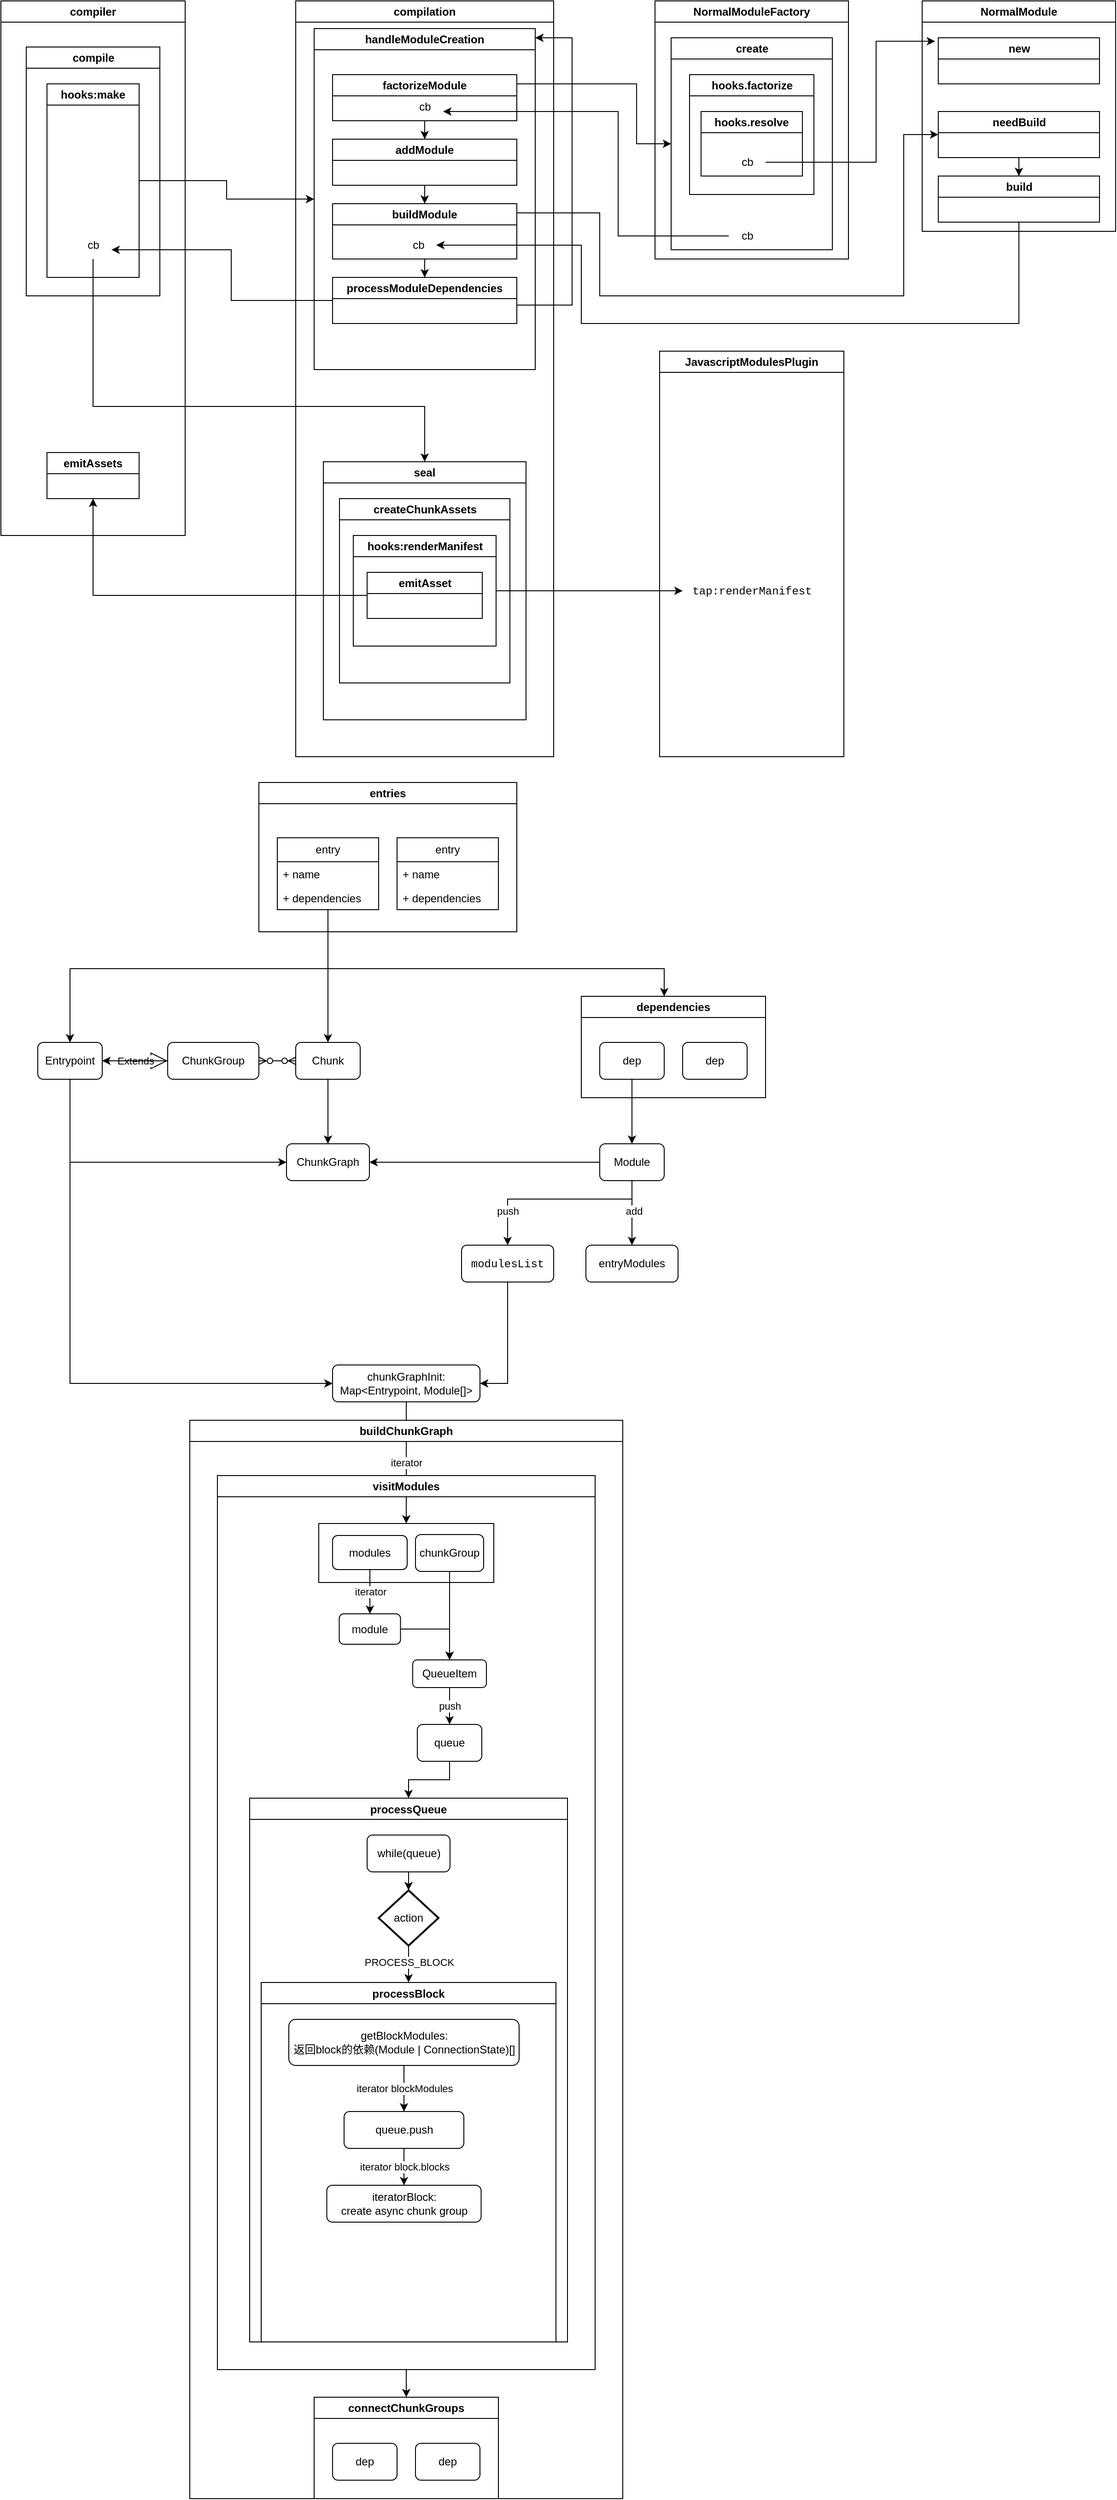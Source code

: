 <mxfile version="22.1.18" type="github">
  <diagram name="第 1 页" id="MVrE7ZpOwZZvy0ujSv35">
    <mxGraphModel dx="859" dy="586" grid="1" gridSize="10" guides="1" tooltips="1" connect="1" arrows="1" fold="1" page="1" pageScale="1" pageWidth="827" pageHeight="1169" math="0" shadow="0">
      <root>
        <mxCell id="0" />
        <mxCell id="1" parent="0" />
        <mxCell id="Hyx3UyOHCQJDbXDzl8Xv-9" value="compilation" style="swimlane;whiteSpace=wrap;html=1;" parent="1" vertex="1">
          <mxGeometry x="360" y="70" width="280" height="820" as="geometry">
            <mxRectangle x="70" y="110" width="110" height="30" as="alternateBounds" />
          </mxGeometry>
        </mxCell>
        <mxCell id="Hyx3UyOHCQJDbXDzl8Xv-68" value="seal" style="swimlane;whiteSpace=wrap;html=1;" parent="Hyx3UyOHCQJDbXDzl8Xv-9" vertex="1">
          <mxGeometry x="30" y="500" width="220" height="280" as="geometry" />
        </mxCell>
        <mxCell id="Hyx3UyOHCQJDbXDzl8Xv-69" value="createChunkAssets" style="swimlane;whiteSpace=wrap;html=1;" parent="Hyx3UyOHCQJDbXDzl8Xv-68" vertex="1">
          <mxGeometry x="17.5" y="40" width="185" height="200" as="geometry" />
        </mxCell>
        <mxCell id="Hyx3UyOHCQJDbXDzl8Xv-71" value="hooks:renderManifest" style="swimlane;whiteSpace=wrap;html=1;" parent="Hyx3UyOHCQJDbXDzl8Xv-69" vertex="1">
          <mxGeometry x="15" y="40" width="155" height="120" as="geometry" />
        </mxCell>
        <mxCell id="Hyx3UyOHCQJDbXDzl8Xv-72" value="emitAsset" style="swimlane;whiteSpace=wrap;html=1;" parent="Hyx3UyOHCQJDbXDzl8Xv-71" vertex="1">
          <mxGeometry x="15" y="40" width="125" height="50" as="geometry" />
        </mxCell>
        <mxCell id="Hyx3UyOHCQJDbXDzl8Xv-123" value="handleModuleCreation" style="swimlane;whiteSpace=wrap;html=1;" parent="Hyx3UyOHCQJDbXDzl8Xv-9" vertex="1">
          <mxGeometry x="20" y="30" width="240" height="370" as="geometry" />
        </mxCell>
        <mxCell id="Hyx3UyOHCQJDbXDzl8Xv-75" value="factorizeModule" style="swimlane;whiteSpace=wrap;html=1;" parent="Hyx3UyOHCQJDbXDzl8Xv-123" vertex="1">
          <mxGeometry x="20" y="50" width="200" height="50" as="geometry" />
        </mxCell>
        <mxCell id="Hyx3UyOHCQJDbXDzl8Xv-113" value="cb" style="text;html=1;align=center;verticalAlign=middle;resizable=0;points=[];autosize=1;strokeColor=none;fillColor=none;" parent="Hyx3UyOHCQJDbXDzl8Xv-75" vertex="1">
          <mxGeometry x="80" y="20" width="40" height="30" as="geometry" />
        </mxCell>
        <mxCell id="Hyx3UyOHCQJDbXDzl8Xv-79" value="addModule" style="swimlane;whiteSpace=wrap;html=1;" parent="Hyx3UyOHCQJDbXDzl8Xv-123" vertex="1">
          <mxGeometry x="20" y="120" width="200" height="50" as="geometry" />
        </mxCell>
        <mxCell id="Hyx3UyOHCQJDbXDzl8Xv-91" style="edgeStyle=orthogonalEdgeStyle;rounded=0;orthogonalLoop=1;jettySize=auto;html=1;" parent="Hyx3UyOHCQJDbXDzl8Xv-123" source="Hyx3UyOHCQJDbXDzl8Xv-75" target="Hyx3UyOHCQJDbXDzl8Xv-79" edge="1">
          <mxGeometry relative="1" as="geometry" />
        </mxCell>
        <mxCell id="Hyx3UyOHCQJDbXDzl8Xv-80" value="buildModule" style="swimlane;whiteSpace=wrap;html=1;" parent="Hyx3UyOHCQJDbXDzl8Xv-123" vertex="1">
          <mxGeometry x="20" y="190" width="200" height="60" as="geometry" />
        </mxCell>
        <mxCell id="Hyx3UyOHCQJDbXDzl8Xv-121" value="cb" style="text;html=1;align=center;verticalAlign=middle;resizable=0;points=[];autosize=1;strokeColor=none;fillColor=none;" parent="Hyx3UyOHCQJDbXDzl8Xv-80" vertex="1">
          <mxGeometry x="72.5" y="30" width="40" height="30" as="geometry" />
        </mxCell>
        <mxCell id="Hyx3UyOHCQJDbXDzl8Xv-92" style="edgeStyle=orthogonalEdgeStyle;rounded=0;orthogonalLoop=1;jettySize=auto;html=1;" parent="Hyx3UyOHCQJDbXDzl8Xv-123" source="Hyx3UyOHCQJDbXDzl8Xv-79" target="Hyx3UyOHCQJDbXDzl8Xv-80" edge="1">
          <mxGeometry relative="1" as="geometry" />
        </mxCell>
        <mxCell id="Hyx3UyOHCQJDbXDzl8Xv-126" style="edgeStyle=orthogonalEdgeStyle;rounded=0;orthogonalLoop=1;jettySize=auto;html=1;" parent="Hyx3UyOHCQJDbXDzl8Xv-123" source="Hyx3UyOHCQJDbXDzl8Xv-81" target="Hyx3UyOHCQJDbXDzl8Xv-123" edge="1">
          <mxGeometry relative="1" as="geometry">
            <Array as="points">
              <mxPoint x="280" y="300" />
              <mxPoint x="280" y="10" />
            </Array>
          </mxGeometry>
        </mxCell>
        <mxCell id="Hyx3UyOHCQJDbXDzl8Xv-81" value="processModuleDependencies" style="swimlane;whiteSpace=wrap;html=1;" parent="Hyx3UyOHCQJDbXDzl8Xv-123" vertex="1">
          <mxGeometry x="20" y="270" width="200" height="50" as="geometry" />
        </mxCell>
        <mxCell id="Hyx3UyOHCQJDbXDzl8Xv-93" style="edgeStyle=orthogonalEdgeStyle;rounded=0;orthogonalLoop=1;jettySize=auto;html=1;" parent="Hyx3UyOHCQJDbXDzl8Xv-123" source="Hyx3UyOHCQJDbXDzl8Xv-80" target="Hyx3UyOHCQJDbXDzl8Xv-81" edge="1">
          <mxGeometry relative="1" as="geometry" />
        </mxCell>
        <mxCell id="Hyx3UyOHCQJDbXDzl8Xv-11" value="compiler" style="swimlane;whiteSpace=wrap;html=1;" parent="1" vertex="1">
          <mxGeometry x="40" y="70" width="200" height="580" as="geometry">
            <mxRectangle x="70" y="110" width="110" height="30" as="alternateBounds" />
          </mxGeometry>
        </mxCell>
        <mxCell id="Hyx3UyOHCQJDbXDzl8Xv-83" value="compile" style="swimlane;whiteSpace=wrap;html=1;" parent="Hyx3UyOHCQJDbXDzl8Xv-11" vertex="1">
          <mxGeometry x="27.5" y="50" width="145" height="270" as="geometry" />
        </mxCell>
        <mxCell id="Hyx3UyOHCQJDbXDzl8Xv-84" value="hooks:make" style="swimlane;whiteSpace=wrap;html=1;" parent="Hyx3UyOHCQJDbXDzl8Xv-83" vertex="1">
          <mxGeometry x="22.5" y="40" width="100" height="210" as="geometry" />
        </mxCell>
        <mxCell id="Hyx3UyOHCQJDbXDzl8Xv-85" value="cb" style="text;html=1;align=center;verticalAlign=middle;resizable=0;points=[];autosize=1;strokeColor=none;fillColor=none;" parent="Hyx3UyOHCQJDbXDzl8Xv-84" vertex="1">
          <mxGeometry x="30" y="160" width="40" height="30" as="geometry" />
        </mxCell>
        <mxCell id="Hyx3UyOHCQJDbXDzl8Xv-87" value="emitAssets" style="swimlane;whiteSpace=wrap;html=1;" parent="Hyx3UyOHCQJDbXDzl8Xv-11" vertex="1">
          <mxGeometry x="50" y="490" width="100" height="50" as="geometry" />
        </mxCell>
        <mxCell id="Hyx3UyOHCQJDbXDzl8Xv-27" value="JavascriptModulesPlugin" style="swimlane;whiteSpace=wrap;html=1;" parent="1" vertex="1">
          <mxGeometry x="755" y="450" width="200" height="440" as="geometry">
            <mxRectangle x="70" y="110" width="110" height="30" as="alternateBounds" />
          </mxGeometry>
        </mxCell>
        <mxCell id="Hyx3UyOHCQJDbXDzl8Xv-31" value="&lt;div style=&quot;font-family: Menlo, Monaco, &amp;quot;Courier New&amp;quot;, monospace; line-height: 18px;&quot;&gt;tap:renderManifest&lt;/div&gt;" style="text;html=1;align=center;verticalAlign=middle;resizable=0;points=[];autosize=1;strokeColor=none;fillColor=none;labelBackgroundColor=default;fontColor=default;" parent="Hyx3UyOHCQJDbXDzl8Xv-27" vertex="1">
          <mxGeometry x="25" y="245" width="150" height="30" as="geometry" />
        </mxCell>
        <mxCell id="Hyx3UyOHCQJDbXDzl8Xv-40" style="edgeStyle=orthogonalEdgeStyle;rounded=0;orthogonalLoop=1;jettySize=auto;html=1;" parent="1" source="Hyx3UyOHCQJDbXDzl8Xv-71" target="Hyx3UyOHCQJDbXDzl8Xv-31" edge="1">
          <mxGeometry relative="1" as="geometry">
            <mxPoint x="475" y="375" as="sourcePoint" />
          </mxGeometry>
        </mxCell>
        <mxCell id="Hyx3UyOHCQJDbXDzl8Xv-64" style="edgeStyle=orthogonalEdgeStyle;rounded=0;orthogonalLoop=1;jettySize=auto;html=1;entryX=0.5;entryY=0;entryDx=0;entryDy=0;" parent="1" source="Hyx3UyOHCQJDbXDzl8Xv-85" target="Hyx3UyOHCQJDbXDzl8Xv-68" edge="1">
          <mxGeometry relative="1" as="geometry">
            <mxPoint x="151.5" y="365" as="sourcePoint" />
            <mxPoint x="360" y="265" as="targetPoint" />
            <Array as="points">
              <mxPoint x="140" y="510" />
              <mxPoint x="500" y="510" />
            </Array>
          </mxGeometry>
        </mxCell>
        <mxCell id="Hyx3UyOHCQJDbXDzl8Xv-74" style="edgeStyle=orthogonalEdgeStyle;rounded=0;orthogonalLoop=1;jettySize=auto;html=1;" parent="1" source="Hyx3UyOHCQJDbXDzl8Xv-72" target="Hyx3UyOHCQJDbXDzl8Xv-87" edge="1">
          <mxGeometry relative="1" as="geometry">
            <mxPoint x="171.5" y="535" as="targetPoint" />
          </mxGeometry>
        </mxCell>
        <mxCell id="Hyx3UyOHCQJDbXDzl8Xv-90" style="edgeStyle=orthogonalEdgeStyle;rounded=0;orthogonalLoop=1;jettySize=auto;html=1;" parent="1" source="Hyx3UyOHCQJDbXDzl8Xv-81" target="Hyx3UyOHCQJDbXDzl8Xv-85" edge="1">
          <mxGeometry relative="1" as="geometry">
            <Array as="points">
              <mxPoint x="290" y="395" />
              <mxPoint x="290" y="340" />
            </Array>
          </mxGeometry>
        </mxCell>
        <mxCell id="Hyx3UyOHCQJDbXDzl8Xv-94" value="NormalModuleFactory" style="swimlane;whiteSpace=wrap;html=1;" parent="1" vertex="1">
          <mxGeometry x="750" y="70" width="210" height="280" as="geometry" />
        </mxCell>
        <mxCell id="Hyx3UyOHCQJDbXDzl8Xv-95" value="create" style="swimlane;whiteSpace=wrap;html=1;" parent="Hyx3UyOHCQJDbXDzl8Xv-94" vertex="1">
          <mxGeometry x="17.5" y="40" width="175" height="230" as="geometry" />
        </mxCell>
        <mxCell id="Hyx3UyOHCQJDbXDzl8Xv-96" value="hooks.factorize" style="swimlane;whiteSpace=wrap;html=1;" parent="Hyx3UyOHCQJDbXDzl8Xv-95" vertex="1">
          <mxGeometry x="20" y="40" width="135" height="130" as="geometry" />
        </mxCell>
        <mxCell id="Hyx3UyOHCQJDbXDzl8Xv-99" value="hooks.resolve" style="swimlane;whiteSpace=wrap;html=1;" parent="Hyx3UyOHCQJDbXDzl8Xv-96" vertex="1">
          <mxGeometry x="12.5" y="40" width="110" height="70" as="geometry" />
        </mxCell>
        <mxCell id="Hyx3UyOHCQJDbXDzl8Xv-108" value="cb" style="text;html=1;align=center;verticalAlign=middle;resizable=0;points=[];autosize=1;strokeColor=none;fillColor=none;" parent="Hyx3UyOHCQJDbXDzl8Xv-99" vertex="1">
          <mxGeometry x="30" y="40" width="40" height="30" as="geometry" />
        </mxCell>
        <mxCell id="Hyx3UyOHCQJDbXDzl8Xv-111" value="cb" style="text;html=1;align=center;verticalAlign=middle;resizable=0;points=[];autosize=1;strokeColor=none;fillColor=none;" parent="Hyx3UyOHCQJDbXDzl8Xv-95" vertex="1">
          <mxGeometry x="62.5" y="200" width="40" height="30" as="geometry" />
        </mxCell>
        <mxCell id="Hyx3UyOHCQJDbXDzl8Xv-101" value="NormalModule" style="swimlane;whiteSpace=wrap;html=1;" parent="1" vertex="1">
          <mxGeometry x="1040" y="70" width="210" height="250" as="geometry" />
        </mxCell>
        <mxCell id="Hyx3UyOHCQJDbXDzl8Xv-105" value="new" style="swimlane;whiteSpace=wrap;html=1;" parent="Hyx3UyOHCQJDbXDzl8Xv-101" vertex="1">
          <mxGeometry x="17.5" y="40" width="175" height="50" as="geometry" />
        </mxCell>
        <mxCell id="Hyx3UyOHCQJDbXDzl8Xv-118" value="build" style="swimlane;whiteSpace=wrap;html=1;" parent="Hyx3UyOHCQJDbXDzl8Xv-101" vertex="1">
          <mxGeometry x="17.5" y="190" width="175" height="50" as="geometry" />
        </mxCell>
        <mxCell id="Hyx3UyOHCQJDbXDzl8Xv-120" style="edgeStyle=orthogonalEdgeStyle;rounded=0;orthogonalLoop=1;jettySize=auto;html=1;" parent="Hyx3UyOHCQJDbXDzl8Xv-101" source="Hyx3UyOHCQJDbXDzl8Xv-117" target="Hyx3UyOHCQJDbXDzl8Xv-118" edge="1">
          <mxGeometry relative="1" as="geometry" />
        </mxCell>
        <mxCell id="Hyx3UyOHCQJDbXDzl8Xv-117" value="needBuild" style="swimlane;whiteSpace=wrap;html=1;" parent="Hyx3UyOHCQJDbXDzl8Xv-101" vertex="1">
          <mxGeometry x="17.5" y="120" width="175" height="50" as="geometry" />
        </mxCell>
        <mxCell id="Hyx3UyOHCQJDbXDzl8Xv-109" style="edgeStyle=orthogonalEdgeStyle;rounded=0;orthogonalLoop=1;jettySize=auto;html=1;entryX=-0.02;entryY=0.076;entryDx=0;entryDy=0;entryPerimeter=0;" parent="1" source="Hyx3UyOHCQJDbXDzl8Xv-108" target="Hyx3UyOHCQJDbXDzl8Xv-105" edge="1">
          <mxGeometry relative="1" as="geometry">
            <Array as="points">
              <mxPoint x="990" y="245" />
              <mxPoint x="990" y="114" />
            </Array>
          </mxGeometry>
        </mxCell>
        <mxCell id="Hyx3UyOHCQJDbXDzl8Xv-110" style="edgeStyle=orthogonalEdgeStyle;rounded=0;orthogonalLoop=1;jettySize=auto;html=1;" parent="1" source="Hyx3UyOHCQJDbXDzl8Xv-75" target="Hyx3UyOHCQJDbXDzl8Xv-95" edge="1">
          <mxGeometry relative="1" as="geometry">
            <mxPoint x="550" y="124" as="targetPoint" />
            <Array as="points">
              <mxPoint x="730" y="160" />
              <mxPoint x="730" y="225" />
            </Array>
          </mxGeometry>
        </mxCell>
        <mxCell id="Hyx3UyOHCQJDbXDzl8Xv-114" style="edgeStyle=orthogonalEdgeStyle;rounded=0;orthogonalLoop=1;jettySize=auto;html=1;" parent="1" source="Hyx3UyOHCQJDbXDzl8Xv-111" target="Hyx3UyOHCQJDbXDzl8Xv-113" edge="1">
          <mxGeometry relative="1" as="geometry">
            <Array as="points">
              <mxPoint x="710" y="325" />
              <mxPoint x="710" y="190" />
            </Array>
          </mxGeometry>
        </mxCell>
        <mxCell id="Hyx3UyOHCQJDbXDzl8Xv-119" style="edgeStyle=orthogonalEdgeStyle;rounded=0;orthogonalLoop=1;jettySize=auto;html=1;" parent="1" source="Hyx3UyOHCQJDbXDzl8Xv-80" target="Hyx3UyOHCQJDbXDzl8Xv-117" edge="1">
          <mxGeometry relative="1" as="geometry">
            <Array as="points">
              <mxPoint x="690" y="300" />
              <mxPoint x="690" y="390" />
              <mxPoint x="1020" y="390" />
              <mxPoint x="1020" y="215" />
            </Array>
          </mxGeometry>
        </mxCell>
        <mxCell id="Hyx3UyOHCQJDbXDzl8Xv-122" style="edgeStyle=orthogonalEdgeStyle;rounded=0;orthogonalLoop=1;jettySize=auto;html=1;" parent="1" source="Hyx3UyOHCQJDbXDzl8Xv-118" target="Hyx3UyOHCQJDbXDzl8Xv-121" edge="1">
          <mxGeometry relative="1" as="geometry">
            <Array as="points">
              <mxPoint x="1145" y="420" />
              <mxPoint x="670" y="420" />
              <mxPoint x="670" y="335" />
            </Array>
          </mxGeometry>
        </mxCell>
        <mxCell id="Hyx3UyOHCQJDbXDzl8Xv-124" style="edgeStyle=orthogonalEdgeStyle;rounded=0;orthogonalLoop=1;jettySize=auto;html=1;" parent="1" source="Hyx3UyOHCQJDbXDzl8Xv-84" target="Hyx3UyOHCQJDbXDzl8Xv-123" edge="1">
          <mxGeometry relative="1" as="geometry" />
        </mxCell>
        <mxCell id="Hyx3UyOHCQJDbXDzl8Xv-207" style="edgeStyle=orthogonalEdgeStyle;rounded=0;orthogonalLoop=1;jettySize=auto;html=1;" parent="1" source="Hyx3UyOHCQJDbXDzl8Xv-208" target="Hyx3UyOHCQJDbXDzl8Xv-217" edge="1">
          <mxGeometry relative="1" as="geometry">
            <Array as="points">
              <mxPoint x="395" y="1120" />
              <mxPoint x="115" y="1120" />
            </Array>
          </mxGeometry>
        </mxCell>
        <mxCell id="Hyx3UyOHCQJDbXDzl8Xv-214" style="edgeStyle=orthogonalEdgeStyle;rounded=0;orthogonalLoop=1;jettySize=auto;html=1;" parent="1" source="Hyx3UyOHCQJDbXDzl8Xv-208" target="Hyx3UyOHCQJDbXDzl8Xv-216" edge="1">
          <mxGeometry relative="1" as="geometry">
            <mxPoint x="166" y="1132" as="targetPoint" />
          </mxGeometry>
        </mxCell>
        <mxCell id="Hyx3UyOHCQJDbXDzl8Xv-247" style="edgeStyle=orthogonalEdgeStyle;rounded=0;orthogonalLoop=1;jettySize=auto;html=1;" parent="1" source="Hyx3UyOHCQJDbXDzl8Xv-216" target="Hyx3UyOHCQJDbXDzl8Xv-237" edge="1">
          <mxGeometry relative="1" as="geometry">
            <Array as="points">
              <mxPoint x="395" y="1330" />
            </Array>
          </mxGeometry>
        </mxCell>
        <mxCell id="Hyx3UyOHCQJDbXDzl8Xv-216" value="Chunk" style="rounded=1;whiteSpace=wrap;html=1;" parent="1" vertex="1">
          <mxGeometry x="360" y="1200" width="70" height="40" as="geometry" />
        </mxCell>
        <mxCell id="Hyx3UyOHCQJDbXDzl8Xv-219" value="Extends" style="endArrow=block;endSize=16;endFill=0;html=1;rounded=0;" parent="1" source="Hyx3UyOHCQJDbXDzl8Xv-217" target="Hyx3UyOHCQJDbXDzl8Xv-218" edge="1">
          <mxGeometry x="0.01" width="160" relative="1" as="geometry">
            <mxPoint x="265.44" y="1309" as="sourcePoint" />
            <mxPoint x="265.44" y="1375" as="targetPoint" />
            <mxPoint as="offset" />
          </mxGeometry>
        </mxCell>
        <mxCell id="Hyx3UyOHCQJDbXDzl8Xv-220" value="" style="edgeStyle=entityRelationEdgeStyle;fontSize=12;html=1;endArrow=ERzeroToMany;endFill=1;startArrow=ERzeroToMany;rounded=0;" parent="1" source="Hyx3UyOHCQJDbXDzl8Xv-216" target="Hyx3UyOHCQJDbXDzl8Xv-218" edge="1">
          <mxGeometry width="100" height="100" relative="1" as="geometry">
            <mxPoint x="411" y="1330" as="sourcePoint" />
            <mxPoint x="351" y="1450" as="targetPoint" />
          </mxGeometry>
        </mxCell>
        <mxCell id="Hyx3UyOHCQJDbXDzl8Xv-222" style="edgeStyle=orthogonalEdgeStyle;rounded=0;orthogonalLoop=1;jettySize=auto;html=1;" parent="1" source="Hyx3UyOHCQJDbXDzl8Xv-208" target="Hyx3UyOHCQJDbXDzl8Xv-276" edge="1">
          <mxGeometry relative="1" as="geometry">
            <mxPoint x="421.0" y="1170" as="targetPoint" />
            <Array as="points">
              <mxPoint x="395" y="1120" />
              <mxPoint x="760" y="1120" />
            </Array>
          </mxGeometry>
        </mxCell>
        <mxCell id="Hyx3UyOHCQJDbXDzl8Xv-238" value="" style="edgeStyle=orthogonalEdgeStyle;rounded=0;orthogonalLoop=1;jettySize=auto;html=1;" parent="1" source="Hyx3UyOHCQJDbXDzl8Xv-234" target="Hyx3UyOHCQJDbXDzl8Xv-237" edge="1">
          <mxGeometry relative="1" as="geometry">
            <mxPoint x="241" y="1520" as="targetPoint" />
            <Array as="points">
              <mxPoint x="725" y="1330" />
            </Array>
          </mxGeometry>
        </mxCell>
        <mxCell id="Hyx3UyOHCQJDbXDzl8Xv-278" style="edgeStyle=orthogonalEdgeStyle;rounded=0;orthogonalLoop=1;jettySize=auto;html=1;" parent="1" source="Hyx3UyOHCQJDbXDzl8Xv-234" target="Hyx3UyOHCQJDbXDzl8Xv-258" edge="1">
          <mxGeometry relative="1" as="geometry" />
        </mxCell>
        <mxCell id="Hyx3UyOHCQJDbXDzl8Xv-279" value="add" style="edgeLabel;html=1;align=center;verticalAlign=middle;resizable=0;points=[];" parent="Hyx3UyOHCQJDbXDzl8Xv-278" vertex="1" connectable="0">
          <mxGeometry x="-0.076" y="2" relative="1" as="geometry">
            <mxPoint as="offset" />
          </mxGeometry>
        </mxCell>
        <mxCell id="Hyx3UyOHCQJDbXDzl8Xv-284" style="edgeStyle=orthogonalEdgeStyle;rounded=0;orthogonalLoop=1;jettySize=auto;html=1;" parent="1" source="Hyx3UyOHCQJDbXDzl8Xv-234" target="Hyx3UyOHCQJDbXDzl8Xv-283" edge="1">
          <mxGeometry relative="1" as="geometry">
            <Array as="points">
              <mxPoint x="725" y="1370" />
              <mxPoint x="590" y="1370" />
            </Array>
          </mxGeometry>
        </mxCell>
        <mxCell id="Hyx3UyOHCQJDbXDzl8Xv-287" value="push" style="edgeLabel;html=1;align=center;verticalAlign=middle;resizable=0;points=[];" parent="Hyx3UyOHCQJDbXDzl8Xv-284" vertex="1" connectable="0">
          <mxGeometry x="0.632" relative="1" as="geometry">
            <mxPoint as="offset" />
          </mxGeometry>
        </mxCell>
        <mxCell id="Hyx3UyOHCQJDbXDzl8Xv-234" value="Module" style="rounded=1;whiteSpace=wrap;html=1;" parent="1" vertex="1">
          <mxGeometry x="690" y="1310" width="70" height="40" as="geometry" />
        </mxCell>
        <mxCell id="Hyx3UyOHCQJDbXDzl8Xv-237" value="ChunkGraph" style="rounded=1;whiteSpace=wrap;html=1;" parent="1" vertex="1">
          <mxGeometry x="350" y="1310" width="90" height="40" as="geometry" />
        </mxCell>
        <mxCell id="Hyx3UyOHCQJDbXDzl8Xv-243" value="" style="edgeStyle=orthogonalEdgeStyle;rounded=0;orthogonalLoop=1;jettySize=auto;html=1;" parent="1" source="Hyx3UyOHCQJDbXDzl8Xv-218" target="Hyx3UyOHCQJDbXDzl8Xv-217" edge="1">
          <mxGeometry relative="1" as="geometry">
            <mxPoint x="330" y="1320" as="sourcePoint" />
            <mxPoint x="115" y="1500" as="targetPoint" />
            <Array as="points" />
          </mxGeometry>
        </mxCell>
        <mxCell id="Hyx3UyOHCQJDbXDzl8Xv-246" style="edgeStyle=orthogonalEdgeStyle;rounded=0;orthogonalLoop=1;jettySize=auto;html=1;" parent="1" source="Hyx3UyOHCQJDbXDzl8Xv-217" target="Hyx3UyOHCQJDbXDzl8Xv-237" edge="1">
          <mxGeometry relative="1" as="geometry">
            <Array as="points">
              <mxPoint x="115" y="1330" />
            </Array>
          </mxGeometry>
        </mxCell>
        <mxCell id="Hyx3UyOHCQJDbXDzl8Xv-272" style="edgeStyle=orthogonalEdgeStyle;rounded=0;orthogonalLoop=1;jettySize=auto;html=1;" parent="1" source="Hyx3UyOHCQJDbXDzl8Xv-217" target="Hyx3UyOHCQJDbXDzl8Xv-273" edge="1">
          <mxGeometry relative="1" as="geometry">
            <mxPoint x="120" y="1640" as="targetPoint" />
            <Array as="points">
              <mxPoint x="115" y="1570" />
            </Array>
          </mxGeometry>
        </mxCell>
        <mxCell id="Hyx3UyOHCQJDbXDzl8Xv-217" value="Entrypoint" style="rounded=1;whiteSpace=wrap;html=1;" parent="1" vertex="1">
          <mxGeometry x="80" y="1200" width="70" height="40" as="geometry" />
        </mxCell>
        <mxCell id="Hyx3UyOHCQJDbXDzl8Xv-218" value="ChunkGroup" style="rounded=1;whiteSpace=wrap;html=1;" parent="1" vertex="1">
          <mxGeometry x="221" y="1200" width="99" height="40" as="geometry" />
        </mxCell>
        <mxCell id="Hyx3UyOHCQJDbXDzl8Xv-258" value="entryModules" style="rounded=1;whiteSpace=wrap;html=1;" parent="1" vertex="1">
          <mxGeometry x="675" y="1420" width="100" height="40" as="geometry" />
        </mxCell>
        <mxCell id="wv2YPF_jsLJIBkKBlA4p-21" style="edgeStyle=orthogonalEdgeStyle;rounded=0;orthogonalLoop=1;jettySize=auto;html=1;" edge="1" parent="1" source="Hyx3UyOHCQJDbXDzl8Xv-273" target="wv2YPF_jsLJIBkKBlA4p-72">
          <mxGeometry relative="1" as="geometry">
            <mxPoint x="480" y="1710" as="targetPoint" />
          </mxGeometry>
        </mxCell>
        <mxCell id="wv2YPF_jsLJIBkKBlA4p-48" value="iterator" style="edgeLabel;html=1;align=center;verticalAlign=middle;resizable=0;points=[];" vertex="1" connectable="0" parent="wv2YPF_jsLJIBkKBlA4p-21">
          <mxGeometry x="0.067" y="2" relative="1" as="geometry">
            <mxPoint x="-2" y="-5" as="offset" />
          </mxGeometry>
        </mxCell>
        <mxCell id="Hyx3UyOHCQJDbXDzl8Xv-273" value="chunkGraphInit:&lt;br&gt;Map&amp;lt;Entrypoint, Module[]&amp;gt;" style="rounded=1;whiteSpace=wrap;html=1;" parent="1" vertex="1">
          <mxGeometry x="400" y="1550" width="160" height="40" as="geometry" />
        </mxCell>
        <mxCell id="Hyx3UyOHCQJDbXDzl8Xv-275" value="entries" style="swimlane;whiteSpace=wrap;html=1;" parent="1" vertex="1">
          <mxGeometry x="320" y="918" width="280" height="162" as="geometry" />
        </mxCell>
        <mxCell id="Hyx3UyOHCQJDbXDzl8Xv-208" value="entry" style="swimlane;fontStyle=0;childLayout=stackLayout;horizontal=1;startSize=26;fillColor=none;horizontalStack=0;resizeParent=1;resizeParentMax=0;resizeLast=0;collapsible=1;marginBottom=0;whiteSpace=wrap;html=1;" parent="Hyx3UyOHCQJDbXDzl8Xv-275" vertex="1">
          <mxGeometry x="20" y="60" width="110" height="78" as="geometry" />
        </mxCell>
        <mxCell id="Hyx3UyOHCQJDbXDzl8Xv-209" value="+ name" style="text;strokeColor=none;fillColor=none;align=left;verticalAlign=top;spacingLeft=4;spacingRight=4;overflow=hidden;rotatable=0;points=[[0,0.5],[1,0.5]];portConstraint=eastwest;whiteSpace=wrap;html=1;" parent="Hyx3UyOHCQJDbXDzl8Xv-208" vertex="1">
          <mxGeometry y="26" width="110" height="26" as="geometry" />
        </mxCell>
        <mxCell id="Hyx3UyOHCQJDbXDzl8Xv-210" value="+&amp;nbsp;dependencies" style="text;strokeColor=none;fillColor=none;align=left;verticalAlign=top;spacingLeft=4;spacingRight=4;overflow=hidden;rotatable=0;points=[[0,0.5],[1,0.5]];portConstraint=eastwest;whiteSpace=wrap;html=1;" parent="Hyx3UyOHCQJDbXDzl8Xv-208" vertex="1">
          <mxGeometry y="52" width="110" height="26" as="geometry" />
        </mxCell>
        <mxCell id="Hyx3UyOHCQJDbXDzl8Xv-211" value="entry" style="swimlane;fontStyle=0;childLayout=stackLayout;horizontal=1;startSize=26;fillColor=none;horizontalStack=0;resizeParent=1;resizeParentMax=0;resizeLast=0;collapsible=1;marginBottom=0;whiteSpace=wrap;html=1;" parent="Hyx3UyOHCQJDbXDzl8Xv-275" vertex="1">
          <mxGeometry x="150" y="60" width="110" height="78" as="geometry" />
        </mxCell>
        <mxCell id="Hyx3UyOHCQJDbXDzl8Xv-212" value="+ name" style="text;strokeColor=none;fillColor=none;align=left;verticalAlign=top;spacingLeft=4;spacingRight=4;overflow=hidden;rotatable=0;points=[[0,0.5],[1,0.5]];portConstraint=eastwest;whiteSpace=wrap;html=1;" parent="Hyx3UyOHCQJDbXDzl8Xv-211" vertex="1">
          <mxGeometry y="26" width="110" height="26" as="geometry" />
        </mxCell>
        <mxCell id="Hyx3UyOHCQJDbXDzl8Xv-213" value="+&amp;nbsp;dependencies" style="text;strokeColor=none;fillColor=none;align=left;verticalAlign=top;spacingLeft=4;spacingRight=4;overflow=hidden;rotatable=0;points=[[0,0.5],[1,0.5]];portConstraint=eastwest;whiteSpace=wrap;html=1;" parent="Hyx3UyOHCQJDbXDzl8Xv-211" vertex="1">
          <mxGeometry y="52" width="110" height="26" as="geometry" />
        </mxCell>
        <mxCell id="Hyx3UyOHCQJDbXDzl8Xv-276" value="dependencies" style="swimlane;whiteSpace=wrap;html=1;" parent="1" vertex="1">
          <mxGeometry x="670" y="1150" width="200" height="110" as="geometry" />
        </mxCell>
        <mxCell id="Hyx3UyOHCQJDbXDzl8Xv-221" value="dep" style="rounded=1;whiteSpace=wrap;html=1;" parent="Hyx3UyOHCQJDbXDzl8Xv-276" vertex="1">
          <mxGeometry x="20" y="50" width="70" height="40" as="geometry" />
        </mxCell>
        <mxCell id="Hyx3UyOHCQJDbXDzl8Xv-227" value="dep" style="rounded=1;whiteSpace=wrap;html=1;" parent="Hyx3UyOHCQJDbXDzl8Xv-276" vertex="1">
          <mxGeometry x="110" y="50" width="70" height="40" as="geometry" />
        </mxCell>
        <mxCell id="Hyx3UyOHCQJDbXDzl8Xv-277" style="edgeStyle=orthogonalEdgeStyle;rounded=0;orthogonalLoop=1;jettySize=auto;html=1;" parent="1" source="Hyx3UyOHCQJDbXDzl8Xv-221" target="Hyx3UyOHCQJDbXDzl8Xv-234" edge="1">
          <mxGeometry relative="1" as="geometry" />
        </mxCell>
        <mxCell id="Hyx3UyOHCQJDbXDzl8Xv-288" style="edgeStyle=orthogonalEdgeStyle;rounded=0;orthogonalLoop=1;jettySize=auto;html=1;entryX=1;entryY=0.5;entryDx=0;entryDy=0;" parent="1" source="Hyx3UyOHCQJDbXDzl8Xv-283" target="Hyx3UyOHCQJDbXDzl8Xv-273" edge="1">
          <mxGeometry relative="1" as="geometry" />
        </mxCell>
        <mxCell id="Hyx3UyOHCQJDbXDzl8Xv-283" value="&lt;div style=&quot;font-family: Menlo, Monaco, &amp;quot;Courier New&amp;quot;, monospace; line-height: 18px;&quot;&gt;modulesList&lt;br&gt;&lt;/div&gt;" style="rounded=1;whiteSpace=wrap;html=1;" parent="1" vertex="1">
          <mxGeometry x="540" y="1420" width="100" height="40" as="geometry" />
        </mxCell>
        <mxCell id="wv2YPF_jsLJIBkKBlA4p-13" value="buildChunkGraph" style="swimlane;whiteSpace=wrap;html=1;" vertex="1" parent="1">
          <mxGeometry x="245" y="1610" width="470" height="1170" as="geometry" />
        </mxCell>
        <mxCell id="wv2YPF_jsLJIBkKBlA4p-32" style="edgeStyle=orthogonalEdgeStyle;rounded=0;orthogonalLoop=1;jettySize=auto;html=1;" edge="1" parent="wv2YPF_jsLJIBkKBlA4p-13" source="wv2YPF_jsLJIBkKBlA4p-25" target="wv2YPF_jsLJIBkKBlA4p-28">
          <mxGeometry relative="1" as="geometry" />
        </mxCell>
        <mxCell id="wv2YPF_jsLJIBkKBlA4p-25" value="visitModules" style="swimlane;whiteSpace=wrap;html=1;" vertex="1" parent="wv2YPF_jsLJIBkKBlA4p-13">
          <mxGeometry x="30" y="60" width="410" height="970" as="geometry" />
        </mxCell>
        <mxCell id="wv2YPF_jsLJIBkKBlA4p-92" style="edgeStyle=orthogonalEdgeStyle;rounded=0;orthogonalLoop=1;jettySize=auto;html=1;" edge="1" parent="wv2YPF_jsLJIBkKBlA4p-25" source="wv2YPF_jsLJIBkKBlA4p-26" target="wv2YPF_jsLJIBkKBlA4p-101">
          <mxGeometry relative="1" as="geometry">
            <mxPoint x="205" y="360" as="targetPoint" />
          </mxGeometry>
        </mxCell>
        <mxCell id="wv2YPF_jsLJIBkKBlA4p-26" value="queue" style="rounded=1;whiteSpace=wrap;html=1;" vertex="1" parent="wv2YPF_jsLJIBkKBlA4p-25">
          <mxGeometry x="217" y="270" width="70" height="40" as="geometry" />
        </mxCell>
        <mxCell id="wv2YPF_jsLJIBkKBlA4p-63" style="edgeStyle=orthogonalEdgeStyle;rounded=0;orthogonalLoop=1;jettySize=auto;html=1;" edge="1" parent="wv2YPF_jsLJIBkKBlA4p-25" source="wv2YPF_jsLJIBkKBlA4p-58" target="wv2YPF_jsLJIBkKBlA4p-26">
          <mxGeometry relative="1" as="geometry" />
        </mxCell>
        <mxCell id="wv2YPF_jsLJIBkKBlA4p-64" value="push" style="edgeLabel;html=1;align=center;verticalAlign=middle;resizable=0;points=[];" vertex="1" connectable="0" parent="wv2YPF_jsLJIBkKBlA4p-63">
          <mxGeometry x="0.011" y="-1" relative="1" as="geometry">
            <mxPoint x="1" as="offset" />
          </mxGeometry>
        </mxCell>
        <mxCell id="wv2YPF_jsLJIBkKBlA4p-58" value="QueueItem" style="rounded=1;whiteSpace=wrap;html=1;" vertex="1" parent="wv2YPF_jsLJIBkKBlA4p-25">
          <mxGeometry x="212" y="200" width="80" height="30" as="geometry" />
        </mxCell>
        <mxCell id="wv2YPF_jsLJIBkKBlA4p-77" style="edgeStyle=orthogonalEdgeStyle;rounded=0;orthogonalLoop=1;jettySize=auto;html=1;" edge="1" parent="wv2YPF_jsLJIBkKBlA4p-25" source="wv2YPF_jsLJIBkKBlA4p-38" target="wv2YPF_jsLJIBkKBlA4p-58">
          <mxGeometry relative="1" as="geometry" />
        </mxCell>
        <mxCell id="wv2YPF_jsLJIBkKBlA4p-38" value="module" style="rounded=1;whiteSpace=wrap;html=1;" vertex="1" parent="wv2YPF_jsLJIBkKBlA4p-25">
          <mxGeometry x="132.25" y="150" width="66.5" height="33" as="geometry" />
        </mxCell>
        <mxCell id="wv2YPF_jsLJIBkKBlA4p-74" value="" style="group" vertex="1" connectable="0" parent="wv2YPF_jsLJIBkKBlA4p-25">
          <mxGeometry x="110" y="52" width="190" height="64" as="geometry" />
        </mxCell>
        <mxCell id="wv2YPF_jsLJIBkKBlA4p-72" value="" style="whiteSpace=wrap;html=1;" vertex="1" parent="wv2YPF_jsLJIBkKBlA4p-74">
          <mxGeometry width="190" height="64" as="geometry" />
        </mxCell>
        <mxCell id="wv2YPF_jsLJIBkKBlA4p-71" value="chunkGroup" style="rounded=1;whiteSpace=wrap;html=1;" vertex="1" parent="wv2YPF_jsLJIBkKBlA4p-74">
          <mxGeometry x="105" y="12" width="74" height="40" as="geometry" />
        </mxCell>
        <mxCell id="wv2YPF_jsLJIBkKBlA4p-70" value="modules" style="rounded=1;whiteSpace=wrap;html=1;" vertex="1" parent="wv2YPF_jsLJIBkKBlA4p-74">
          <mxGeometry x="15" y="13" width="81" height="37" as="geometry" />
        </mxCell>
        <mxCell id="wv2YPF_jsLJIBkKBlA4p-76" value="iterator" style="edgeStyle=orthogonalEdgeStyle;rounded=0;orthogonalLoop=1;jettySize=auto;html=1;" edge="1" parent="wv2YPF_jsLJIBkKBlA4p-25" source="wv2YPF_jsLJIBkKBlA4p-70" target="wv2YPF_jsLJIBkKBlA4p-38">
          <mxGeometry relative="1" as="geometry" />
        </mxCell>
        <mxCell id="wv2YPF_jsLJIBkKBlA4p-78" style="edgeStyle=orthogonalEdgeStyle;rounded=0;orthogonalLoop=1;jettySize=auto;html=1;" edge="1" parent="wv2YPF_jsLJIBkKBlA4p-25" source="wv2YPF_jsLJIBkKBlA4p-71" target="wv2YPF_jsLJIBkKBlA4p-58">
          <mxGeometry relative="1" as="geometry" />
        </mxCell>
        <mxCell id="wv2YPF_jsLJIBkKBlA4p-101" value="processQueue" style="swimlane;" vertex="1" parent="wv2YPF_jsLJIBkKBlA4p-25">
          <mxGeometry x="35" y="350" width="345" height="590" as="geometry" />
        </mxCell>
        <mxCell id="wv2YPF_jsLJIBkKBlA4p-104" style="edgeStyle=orthogonalEdgeStyle;rounded=0;orthogonalLoop=1;jettySize=auto;html=1;" edge="1" parent="wv2YPF_jsLJIBkKBlA4p-101" source="wv2YPF_jsLJIBkKBlA4p-102" target="wv2YPF_jsLJIBkKBlA4p-103">
          <mxGeometry relative="1" as="geometry" />
        </mxCell>
        <mxCell id="wv2YPF_jsLJIBkKBlA4p-102" value="while(queue)" style="rounded=1;whiteSpace=wrap;html=1;" vertex="1" parent="wv2YPF_jsLJIBkKBlA4p-101">
          <mxGeometry x="127.5" y="40" width="90" height="40" as="geometry" />
        </mxCell>
        <mxCell id="wv2YPF_jsLJIBkKBlA4p-106" value="" style="edgeStyle=orthogonalEdgeStyle;rounded=0;orthogonalLoop=1;jettySize=auto;html=1;" edge="1" parent="wv2YPF_jsLJIBkKBlA4p-101" source="wv2YPF_jsLJIBkKBlA4p-103" target="wv2YPF_jsLJIBkKBlA4p-112">
          <mxGeometry relative="1" as="geometry">
            <mxPoint x="165" y="270" as="targetPoint" />
          </mxGeometry>
        </mxCell>
        <mxCell id="wv2YPF_jsLJIBkKBlA4p-107" value="PROCESS_BLOCK" style="edgeLabel;html=1;align=center;verticalAlign=middle;resizable=0;points=[];" vertex="1" connectable="0" parent="wv2YPF_jsLJIBkKBlA4p-106">
          <mxGeometry x="-0.12" relative="1" as="geometry">
            <mxPoint as="offset" />
          </mxGeometry>
        </mxCell>
        <mxCell id="wv2YPF_jsLJIBkKBlA4p-103" value="action" style="strokeWidth=2;html=1;shape=mxgraph.flowchart.decision;whiteSpace=wrap;" vertex="1" parent="wv2YPF_jsLJIBkKBlA4p-101">
          <mxGeometry x="140" y="100" width="65" height="60" as="geometry" />
        </mxCell>
        <mxCell id="wv2YPF_jsLJIBkKBlA4p-112" value="processBlock" style="swimlane;" vertex="1" parent="wv2YPF_jsLJIBkKBlA4p-101">
          <mxGeometry x="12.5" y="200" width="320" height="390" as="geometry" />
        </mxCell>
        <mxCell id="wv2YPF_jsLJIBkKBlA4p-114" value="iterator&amp;nbsp;blockModules" style="edgeStyle=orthogonalEdgeStyle;rounded=0;orthogonalLoop=1;jettySize=auto;html=1;" edge="1" parent="wv2YPF_jsLJIBkKBlA4p-112" source="wv2YPF_jsLJIBkKBlA4p-82" target="wv2YPF_jsLJIBkKBlA4p-113">
          <mxGeometry relative="1" as="geometry" />
        </mxCell>
        <mxCell id="wv2YPF_jsLJIBkKBlA4p-82" value="getBlockModules:&lt;br&gt;返回block的依赖(Module | ConnectionState)[]" style="whiteSpace=wrap;html=1;rounded=1;" vertex="1" parent="wv2YPF_jsLJIBkKBlA4p-112">
          <mxGeometry x="30" y="40" width="250" height="50" as="geometry" />
        </mxCell>
        <mxCell id="wv2YPF_jsLJIBkKBlA4p-116" value="iterator&amp;nbsp;block.blocks" style="edgeStyle=orthogonalEdgeStyle;rounded=0;orthogonalLoop=1;jettySize=auto;html=1;" edge="1" parent="wv2YPF_jsLJIBkKBlA4p-112" source="wv2YPF_jsLJIBkKBlA4p-113" target="wv2YPF_jsLJIBkKBlA4p-115">
          <mxGeometry relative="1" as="geometry" />
        </mxCell>
        <mxCell id="wv2YPF_jsLJIBkKBlA4p-113" value="queue.push" style="whiteSpace=wrap;html=1;rounded=1;align=center;" vertex="1" parent="wv2YPF_jsLJIBkKBlA4p-112">
          <mxGeometry x="90" y="140" width="130" height="40" as="geometry" />
        </mxCell>
        <mxCell id="wv2YPF_jsLJIBkKBlA4p-115" value="iteratorBlock:&lt;br&gt;create async chunk group" style="whiteSpace=wrap;html=1;rounded=1;" vertex="1" parent="wv2YPF_jsLJIBkKBlA4p-112">
          <mxGeometry x="71.25" y="220" width="167.5" height="40" as="geometry" />
        </mxCell>
        <mxCell id="wv2YPF_jsLJIBkKBlA4p-28" value="connectChunkGroups" style="swimlane;whiteSpace=wrap;html=1;" vertex="1" parent="wv2YPF_jsLJIBkKBlA4p-13">
          <mxGeometry x="135" y="1060" width="200" height="110" as="geometry" />
        </mxCell>
        <mxCell id="wv2YPF_jsLJIBkKBlA4p-29" value="dep" style="rounded=1;whiteSpace=wrap;html=1;" vertex="1" parent="wv2YPF_jsLJIBkKBlA4p-28">
          <mxGeometry x="20" y="50" width="70" height="40" as="geometry" />
        </mxCell>
        <mxCell id="wv2YPF_jsLJIBkKBlA4p-30" value="dep" style="rounded=1;whiteSpace=wrap;html=1;" vertex="1" parent="wv2YPF_jsLJIBkKBlA4p-28">
          <mxGeometry x="110" y="50" width="70" height="40" as="geometry" />
        </mxCell>
      </root>
    </mxGraphModel>
  </diagram>
</mxfile>

